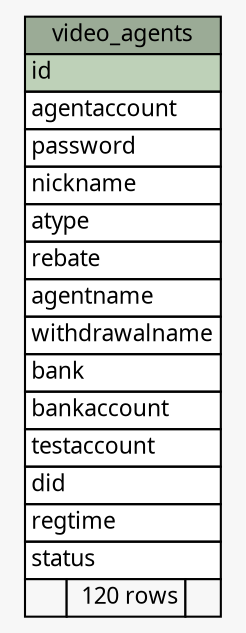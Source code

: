 // dot 2.26.0 on Linux 2.6.32-504.3.3.el6.x86_64
// SchemaSpy rev Unknown
digraph "video_agents" {
  graph [
    rankdir="RL"
    bgcolor="#f7f7f7"
    nodesep="0.18"
    ranksep="0.46"
    fontname="Microsoft YaHei"
    fontsize="11"
  ];
  node [
    fontname="Microsoft YaHei"
    fontsize="11"
    shape="plaintext"
  ];
  edge [
    arrowsize="0.8"
  ];
  "video_agents" [
    label=<
    <TABLE BORDER="0" CELLBORDER="1" CELLSPACING="0" BGCOLOR="#ffffff">
      <TR><TD COLSPAN="3" BGCOLOR="#9bab96" ALIGN="CENTER">video_agents</TD></TR>
      <TR><TD PORT="id" COLSPAN="3" BGCOLOR="#bed1b8" ALIGN="LEFT">id</TD></TR>
      <TR><TD PORT="agentaccount" COLSPAN="3" ALIGN="LEFT">agentaccount</TD></TR>
      <TR><TD PORT="password" COLSPAN="3" ALIGN="LEFT">password</TD></TR>
      <TR><TD PORT="nickname" COLSPAN="3" ALIGN="LEFT">nickname</TD></TR>
      <TR><TD PORT="atype" COLSPAN="3" ALIGN="LEFT">atype</TD></TR>
      <TR><TD PORT="rebate" COLSPAN="3" ALIGN="LEFT">rebate</TD></TR>
      <TR><TD PORT="agentname" COLSPAN="3" ALIGN="LEFT">agentname</TD></TR>
      <TR><TD PORT="withdrawalname" COLSPAN="3" ALIGN="LEFT">withdrawalname</TD></TR>
      <TR><TD PORT="bank" COLSPAN="3" ALIGN="LEFT">bank</TD></TR>
      <TR><TD PORT="bankaccount" COLSPAN="3" ALIGN="LEFT">bankaccount</TD></TR>
      <TR><TD PORT="testaccount" COLSPAN="3" ALIGN="LEFT">testaccount</TD></TR>
      <TR><TD PORT="did" COLSPAN="3" ALIGN="LEFT">did</TD></TR>
      <TR><TD PORT="regtime" COLSPAN="3" ALIGN="LEFT">regtime</TD></TR>
      <TR><TD PORT="status" COLSPAN="3" ALIGN="LEFT">status</TD></TR>
      <TR><TD ALIGN="LEFT" BGCOLOR="#f7f7f7">  </TD><TD ALIGN="RIGHT" BGCOLOR="#f7f7f7">120 rows</TD><TD ALIGN="RIGHT" BGCOLOR="#f7f7f7">  </TD></TR>
    </TABLE>>
    URL="tables/video_agents.html"
    tooltip="video_agents"
  ];
}
